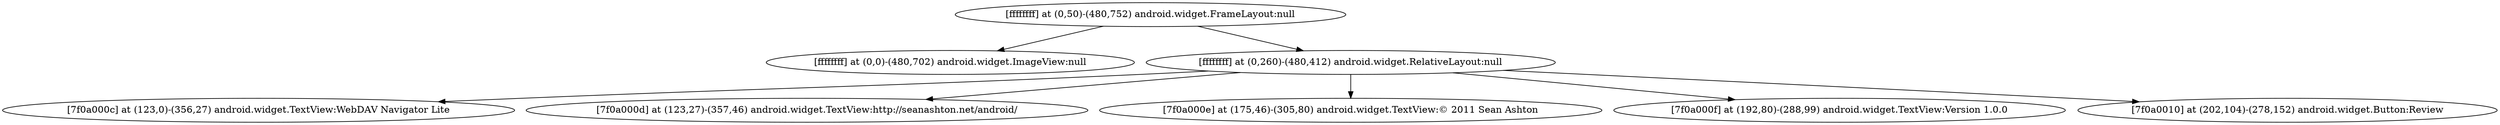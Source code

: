 strict digraph G {
  1 [ label="[ffffffff] at (0,50)-(480,752) android.widget.FrameLayout:null" ];
  2 [ label="[ffffffff] at (0,0)-(480,702) android.widget.ImageView:null" ];
  3 [ label="[ffffffff] at (0,260)-(480,412) android.widget.RelativeLayout:null" ];
  4 [ label="[7f0a000c] at (123,0)-(356,27) android.widget.TextView:WebDAV Navigator Lite" ];
  5 [ label="[7f0a000d] at (123,27)-(357,46) android.widget.TextView:http://seanashton.net/android/" ];
  6 [ label="[7f0a000e] at (175,46)-(305,80) android.widget.TextView:© 2011 Sean Ashton" ];
  7 [ label="[7f0a000f] at (192,80)-(288,99) android.widget.TextView:Version 1.0.0" ];
  8 [ label="[7f0a0010] at (202,104)-(278,152) android.widget.Button:Review" ];
  1 -> 2;
  1 -> 3;
  3 -> 4;
  3 -> 5;
  3 -> 6;
  3 -> 7;
  3 -> 8;
}
